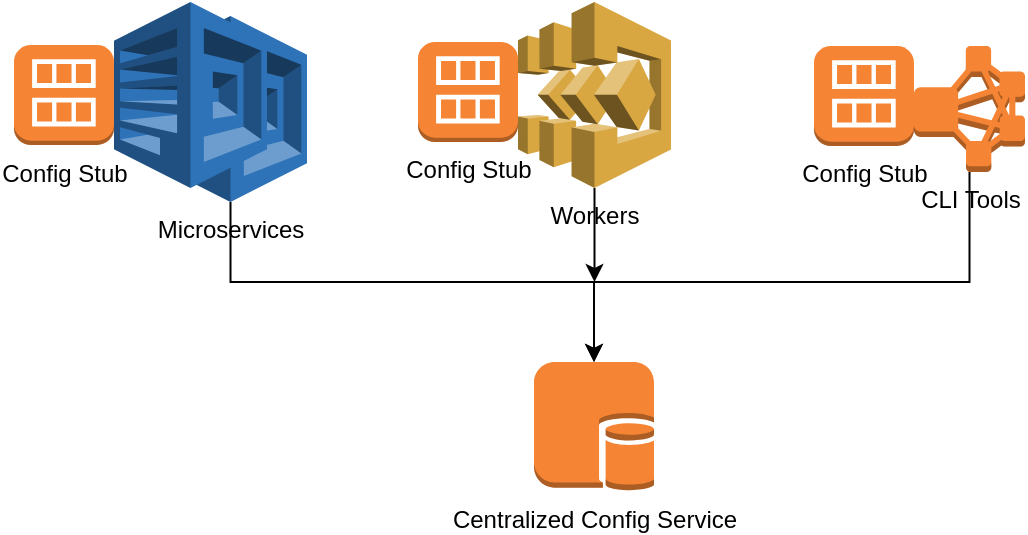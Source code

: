 <mxfile version="12.6.1" type="github"><diagram id="IsnPoK5MagyiCWdA0JYq" name="Page-1"><mxGraphModel dx="946" dy="544" grid="1" gridSize="10" guides="1" tooltips="1" connect="1" arrows="1" fold="1" page="1" pageScale="1" pageWidth="850" pageHeight="1100" math="0" shadow="0"><root><mxCell id="0"/><mxCell id="1" parent="0"/><mxCell id="_6uwvzbpBUcutJMh2Iwz-1" value="Centralized Config Service" style="outlineConnect=0;dashed=0;verticalLabelPosition=bottom;verticalAlign=top;align=center;html=1;shape=mxgraph.aws3.db_on_instance;fillColor=#F58534;gradientColor=none;" vertex="1" parent="1"><mxGeometry x="310" y="210" width="60" height="64.5" as="geometry"/></mxCell><mxCell id="_6uwvzbpBUcutJMh2Iwz-11" style="edgeStyle=orthogonalEdgeStyle;rounded=0;orthogonalLoop=1;jettySize=auto;html=1;" edge="1" parent="1" source="_6uwvzbpBUcutJMh2Iwz-2" target="_6uwvzbpBUcutJMh2Iwz-1"><mxGeometry relative="1" as="geometry"><Array as="points"><mxPoint x="158" y="170"/><mxPoint x="340" y="170"/></Array></mxGeometry></mxCell><mxCell id="_6uwvzbpBUcutJMh2Iwz-2" value="Microservices" style="outlineConnect=0;dashed=0;verticalLabelPosition=bottom;verticalAlign=top;align=center;html=1;shape=mxgraph.aws3.polly;fillColor=#2E73B8;gradientColor=none;" vertex="1" parent="1"><mxGeometry x="120" y="37" width="76.5" height="93" as="geometry"/></mxCell><mxCell id="_6uwvzbpBUcutJMh2Iwz-3" value="" style="outlineConnect=0;dashed=0;verticalLabelPosition=bottom;verticalAlign=top;align=center;html=1;shape=mxgraph.aws3.polly;fillColor=#2E73B8;gradientColor=none;" vertex="1" parent="1"><mxGeometry x="100" y="30" width="76.5" height="93" as="geometry"/></mxCell><mxCell id="_6uwvzbpBUcutJMh2Iwz-13" style="edgeStyle=orthogonalEdgeStyle;rounded=0;orthogonalLoop=1;jettySize=auto;html=1;" edge="1" parent="1" source="_6uwvzbpBUcutJMh2Iwz-4"><mxGeometry relative="1" as="geometry"><mxPoint x="340.25" y="170" as="targetPoint"/></mxGeometry></mxCell><mxCell id="_6uwvzbpBUcutJMh2Iwz-4" value="Workers" style="outlineConnect=0;dashed=0;verticalLabelPosition=bottom;verticalAlign=top;align=center;html=1;shape=mxgraph.aws3.step_functions;fillColor=#D9A741;gradientColor=none;" vertex="1" parent="1"><mxGeometry x="302" y="30" width="76.5" height="93" as="geometry"/></mxCell><mxCell id="_6uwvzbpBUcutJMh2Iwz-12" style="edgeStyle=orthogonalEdgeStyle;rounded=0;orthogonalLoop=1;jettySize=auto;html=1;" edge="1" parent="1" source="_6uwvzbpBUcutJMh2Iwz-5" target="_6uwvzbpBUcutJMh2Iwz-1"><mxGeometry relative="1" as="geometry"><Array as="points"><mxPoint x="528" y="170"/><mxPoint x="340" y="170"/></Array></mxGeometry></mxCell><mxCell id="_6uwvzbpBUcutJMh2Iwz-5" value="CLI Tools" style="outlineConnect=0;dashed=0;verticalLabelPosition=bottom;verticalAlign=top;align=center;html=1;shape=mxgraph.aws3.emr_cluster;fillColor=#F58534;gradientColor=none;" vertex="1" parent="1"><mxGeometry x="500" y="52" width="55.5" height="63" as="geometry"/></mxCell><mxCell id="_6uwvzbpBUcutJMh2Iwz-8" value="Config Stub" style="outlineConnect=0;dashed=0;verticalLabelPosition=bottom;verticalAlign=top;align=center;html=1;shape=mxgraph.aws3.ami;fillColor=#F58534;gradientColor=none;" vertex="1" parent="1"><mxGeometry x="50" y="51.5" width="50" height="50" as="geometry"/></mxCell><mxCell id="_6uwvzbpBUcutJMh2Iwz-9" value="Config Stub" style="outlineConnect=0;dashed=0;verticalLabelPosition=bottom;verticalAlign=top;align=center;html=1;shape=mxgraph.aws3.ami;fillColor=#F58534;gradientColor=none;" vertex="1" parent="1"><mxGeometry x="252" y="50" width="50" height="50" as="geometry"/></mxCell><mxCell id="_6uwvzbpBUcutJMh2Iwz-10" value="Config Stub" style="outlineConnect=0;dashed=0;verticalLabelPosition=bottom;verticalAlign=top;align=center;html=1;shape=mxgraph.aws3.ami;fillColor=#F58534;gradientColor=none;" vertex="1" parent="1"><mxGeometry x="450" y="52" width="50" height="50" as="geometry"/></mxCell></root></mxGraphModel></diagram></mxfile>